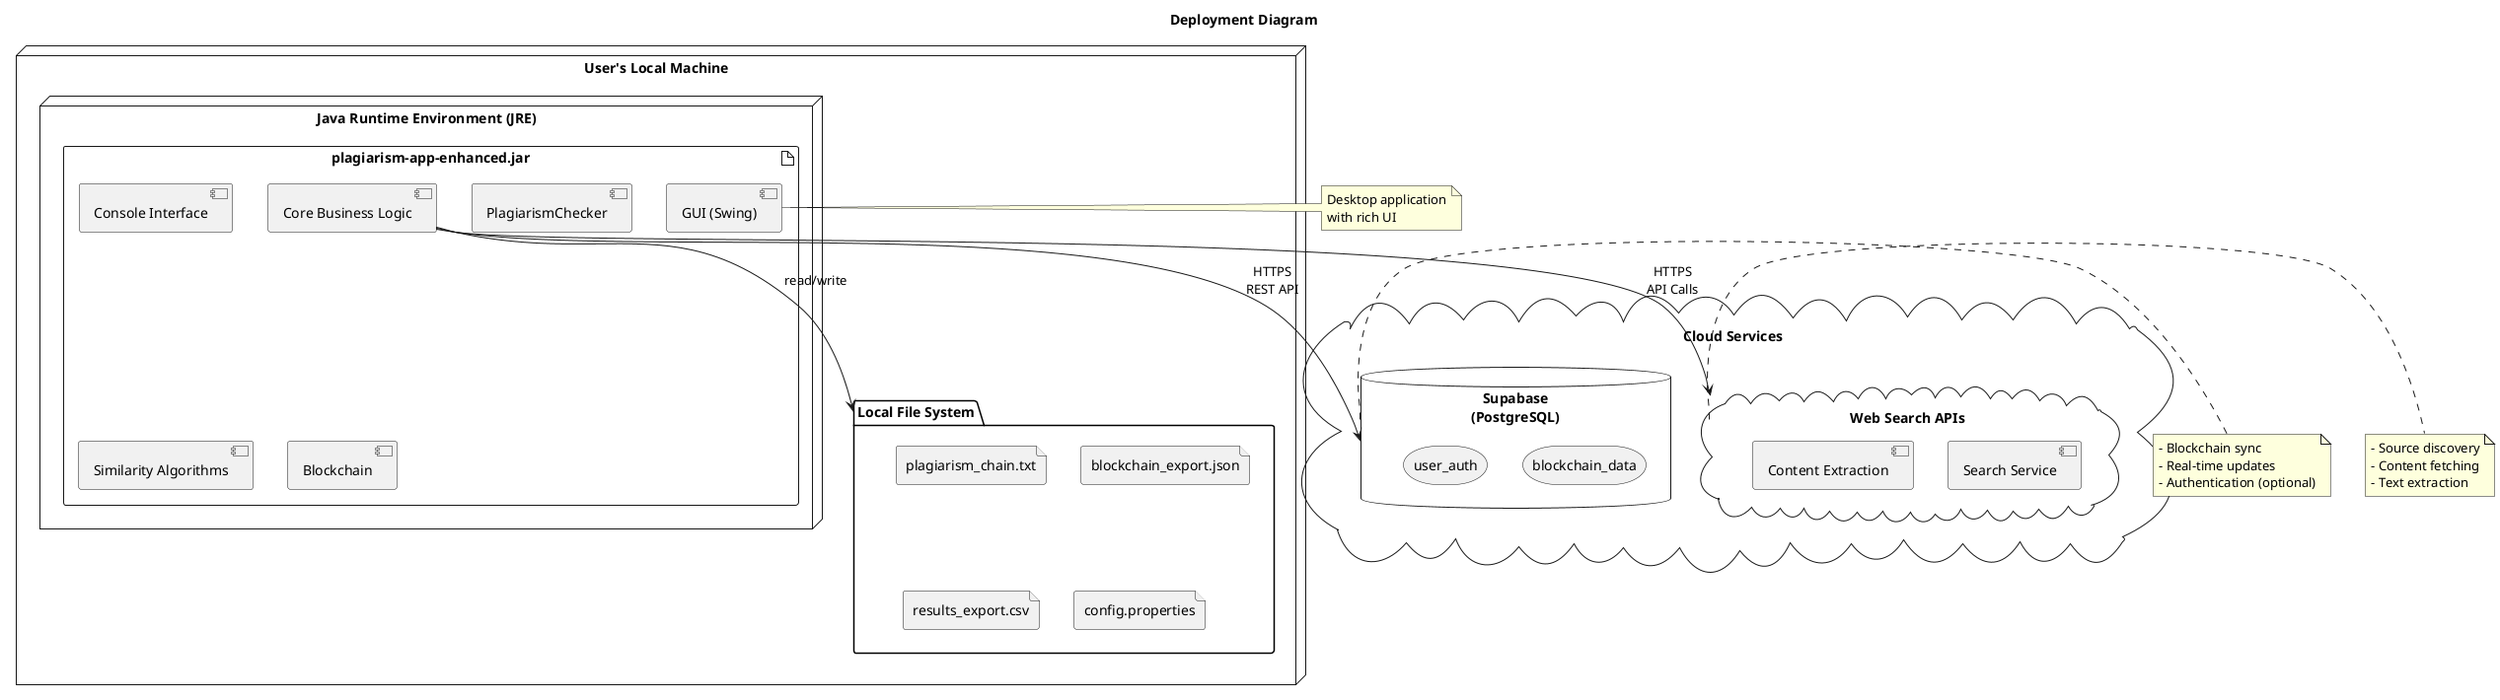 @startuml
title Deployment Diagram

node "User's Local Machine" {
  node "Java Runtime Environment (JRE)" {
    artifact "plagiarism-app-enhanced.jar" {
      component [GUI (Swing)]
      component [Console Interface]
      component [Core Business Logic]
      component [PlagiarismChecker]
      component [Similarity Algorithms]
      component [Blockchain]
    }
  }

  folder "Local File System" {
    file "plagiarism_chain.txt"
    file "blockchain_export.json"
    file "results_export.csv"
    file "config.properties"
  }

  [Core Business Logic] --> [Local File System] : read/write
}

cloud "Cloud Services" {
  database "Supabase\n(PostgreSQL)" {
    storage "blockchain_data" as bcdata
    storage "user_auth" as auth
  }

  cloud "Web Search APIs" {
    component [Search Service]
    component [Content Extraction]
  }
}

[Core Business Logic] -down-> [Supabase\n(PostgreSQL)] : HTTPS\nREST API
[Core Business Logic] -down-> [Web Search APIs] : HTTPS\nAPI Calls

note right of [GUI (Swing)]
  Desktop application
  with rich UI
end note

note right of [Supabase\n(PostgreSQL)]
  - Blockchain sync
  - Real-time updates
  - Authentication (optional)
end note

note right of [Web Search APIs]
  - Source discovery
  - Content fetching
  - Text extraction
end note

@enduml
